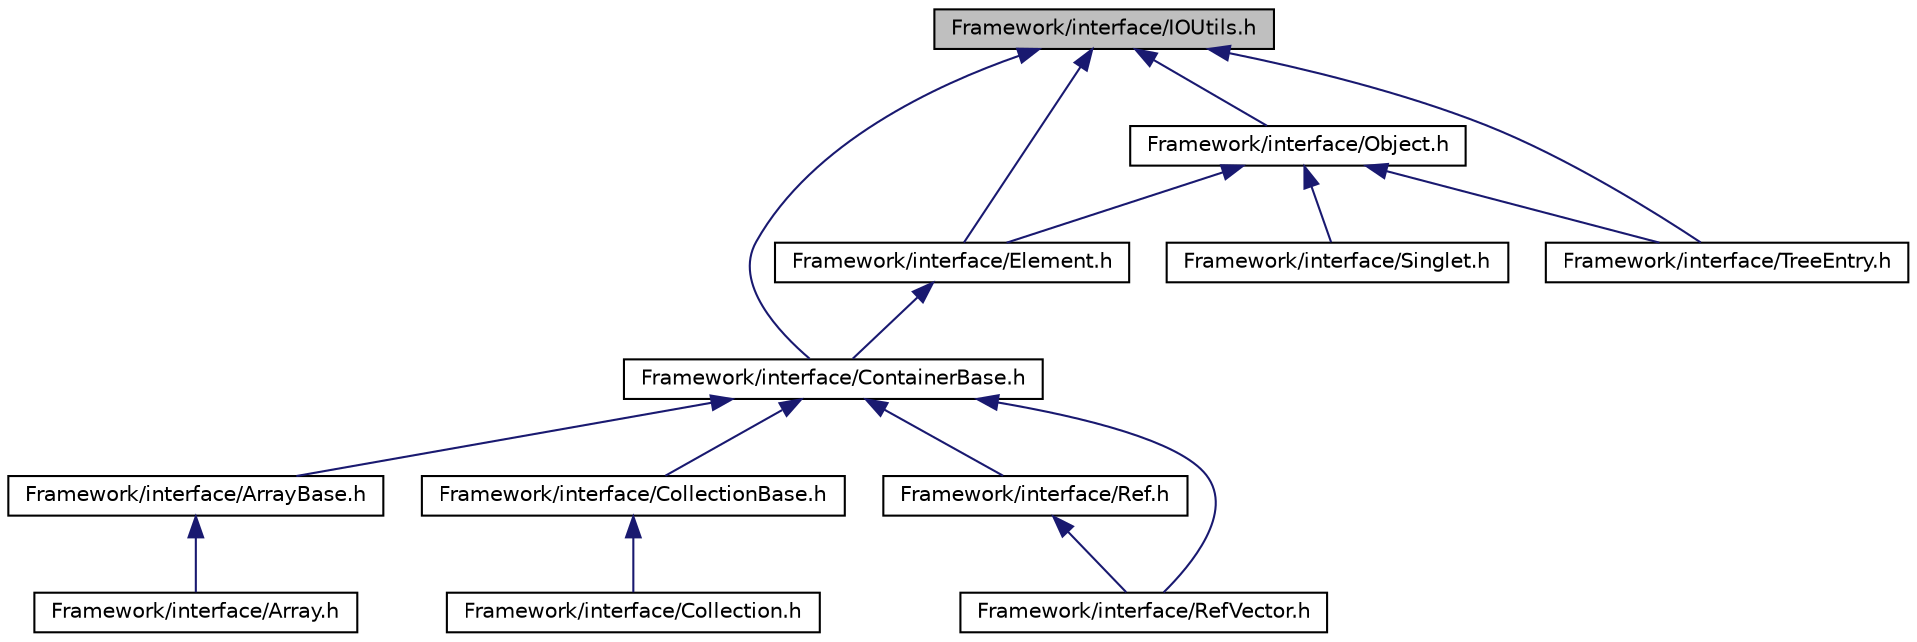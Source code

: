 digraph G
{
  edge [fontname="Helvetica",fontsize="10",labelfontname="Helvetica",labelfontsize="10"];
  node [fontname="Helvetica",fontsize="10",shape=record];
  Node1 [label="Framework/interface/IOUtils.h",height=0.2,width=0.4,color="black", fillcolor="grey75", style="filled" fontcolor="black"];
  Node1 -> Node2 [dir=back,color="midnightblue",fontsize="10",style="solid"];
  Node2 [label="Framework/interface/ContainerBase.h",height=0.2,width=0.4,color="black", fillcolor="white", style="filled",URL="$ContainerBase_8h.html"];
  Node2 -> Node3 [dir=back,color="midnightblue",fontsize="10",style="solid"];
  Node3 [label="Framework/interface/ArrayBase.h",height=0.2,width=0.4,color="black", fillcolor="white", style="filled",URL="$ArrayBase_8h.html"];
  Node3 -> Node4 [dir=back,color="midnightblue",fontsize="10",style="solid"];
  Node4 [label="Framework/interface/Array.h",height=0.2,width=0.4,color="black", fillcolor="white", style="filled",URL="$Array_8h.html"];
  Node2 -> Node5 [dir=back,color="midnightblue",fontsize="10",style="solid"];
  Node5 [label="Framework/interface/CollectionBase.h",height=0.2,width=0.4,color="black", fillcolor="white", style="filled",URL="$CollectionBase_8h.html"];
  Node5 -> Node6 [dir=back,color="midnightblue",fontsize="10",style="solid"];
  Node6 [label="Framework/interface/Collection.h",height=0.2,width=0.4,color="black", fillcolor="white", style="filled",URL="$Collection_8h.html"];
  Node2 -> Node7 [dir=back,color="midnightblue",fontsize="10",style="solid"];
  Node7 [label="Framework/interface/Ref.h",height=0.2,width=0.4,color="black", fillcolor="white", style="filled",URL="$Ref_8h.html"];
  Node7 -> Node8 [dir=back,color="midnightblue",fontsize="10",style="solid"];
  Node8 [label="Framework/interface/RefVector.h",height=0.2,width=0.4,color="black", fillcolor="white", style="filled",URL="$RefVector_8h.html"];
  Node2 -> Node8 [dir=back,color="midnightblue",fontsize="10",style="solid"];
  Node1 -> Node9 [dir=back,color="midnightblue",fontsize="10",style="solid"];
  Node9 [label="Framework/interface/Element.h",height=0.2,width=0.4,color="black", fillcolor="white", style="filled",URL="$Element_8h.html"];
  Node9 -> Node2 [dir=back,color="midnightblue",fontsize="10",style="solid"];
  Node1 -> Node10 [dir=back,color="midnightblue",fontsize="10",style="solid"];
  Node10 [label="Framework/interface/Object.h",height=0.2,width=0.4,color="black", fillcolor="white", style="filled",URL="$Object_8h.html"];
  Node10 -> Node9 [dir=back,color="midnightblue",fontsize="10",style="solid"];
  Node10 -> Node11 [dir=back,color="midnightblue",fontsize="10",style="solid"];
  Node11 [label="Framework/interface/Singlet.h",height=0.2,width=0.4,color="black", fillcolor="white", style="filled",URL="$Singlet_8h.html"];
  Node10 -> Node12 [dir=back,color="midnightblue",fontsize="10",style="solid"];
  Node12 [label="Framework/interface/TreeEntry.h",height=0.2,width=0.4,color="black", fillcolor="white", style="filled",URL="$TreeEntry_8h.html"];
  Node1 -> Node12 [dir=back,color="midnightblue",fontsize="10",style="solid"];
}
